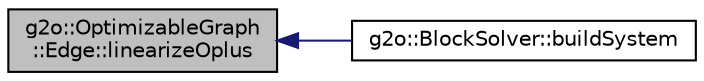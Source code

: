 digraph "g2o::OptimizableGraph::Edge::linearizeOplus"
{
  edge [fontname="Helvetica",fontsize="10",labelfontname="Helvetica",labelfontsize="10"];
  node [fontname="Helvetica",fontsize="10",shape=record];
  rankdir="LR";
  Node12 [label="g2o::OptimizableGraph\l::Edge::linearizeOplus",height=0.2,width=0.4,color="black", fillcolor="grey75", style="filled", fontcolor="black"];
  Node12 -> Node13 [dir="back",color="midnightblue",fontsize="10",style="solid",fontname="Helvetica"];
  Node13 [label="g2o::BlockSolver::buildSystem",height=0.2,width=0.4,color="black", fillcolor="white", style="filled",URL="$classg2o_1_1_block_solver.html#a2654a8d52f38e5ce23720a8de302e2e7"];
}
